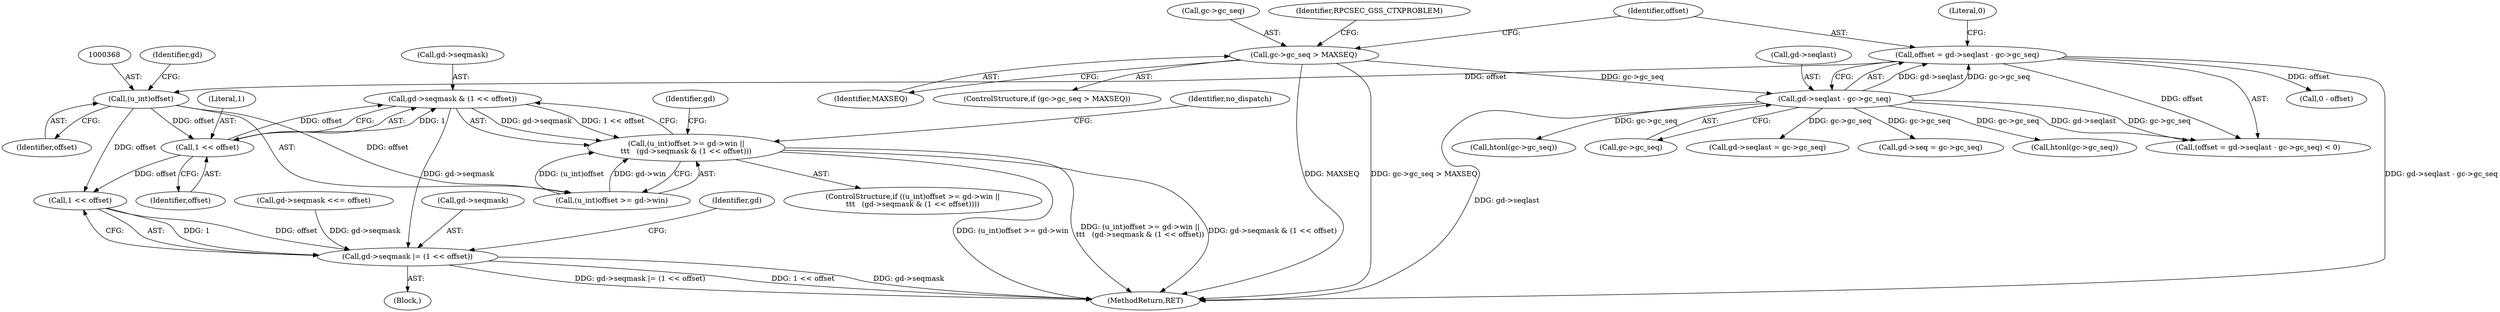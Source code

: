 digraph "0_krb5_5bb8a6b9c9eb8dd22bc9526751610aaa255ead9c@pointer" {
"1000373" [label="(Call,gd->seqmask & (1 << offset))"];
"1000377" [label="(Call,1 << offset)"];
"1000367" [label="(Call,(u_int)offset)"];
"1000332" [label="(Call,offset = gd->seqlast - gc->gc_seq)"];
"1000334" [label="(Call,gd->seqlast - gc->gc_seq)"];
"1000323" [label="(Call,gc->gc_seq > MAXSEQ)"];
"1000365" [label="(Call,(u_int)offset >= gd->win ||\n\t\t\t   (gd->seqmask & (1 << offset)))"];
"1000394" [label="(Call,gd->seqmask |= (1 << offset))"];
"1000327" [label="(Identifier,MAXSEQ)"];
"1000387" [label="(Call,gd->seq = gc->gc_seq)"];
"1000355" [label="(Call,gd->seqmask <<= offset)"];
"1000374" [label="(Call,gd->seqmask)"];
"1000321" [label="(Block,)"];
"1000334" [label="(Call,gd->seqlast - gc->gc_seq)"];
"1000335" [label="(Call,gd->seqlast)"];
"1000367" [label="(Call,(u_int)offset)"];
"1000331" [label="(Call,(offset = gd->seqlast - gc->gc_seq) < 0)"];
"1000371" [label="(Identifier,gd)"];
"1000398" [label="(Call,1 << offset)"];
"1000332" [label="(Call,offset = gd->seqlast - gc->gc_seq)"];
"1000373" [label="(Call,gd->seqmask & (1 << offset))"];
"1000545" [label="(Call,htonl(gc->gc_seq))"];
"1000323" [label="(Call,gc->gc_seq > MAXSEQ)"];
"1000324" [label="(Call,gc->gc_seq)"];
"1000364" [label="(ControlStructure,if ((u_int)offset >= gd->win ||\n\t\t\t   (gd->seqmask & (1 << offset))))"];
"1000341" [label="(Literal,0)"];
"1000632" [label="(MethodReturn,RET)"];
"1000573" [label="(Call,htonl(gc->gc_seq))"];
"1000377" [label="(Call,1 << offset)"];
"1000389" [label="(Identifier,gd)"];
"1000322" [label="(ControlStructure,if (gc->gc_seq > MAXSEQ))"];
"1000329" [label="(Identifier,RPCSEC_GSS_CTXPROBLEM)"];
"1000338" [label="(Call,gc->gc_seq)"];
"1000383" [label="(Identifier,no_dispatch)"];
"1000365" [label="(Call,(u_int)offset >= gd->win ||\n\t\t\t   (gd->seqmask & (1 << offset)))"];
"1000343" [label="(Call,gd->seqlast = gc->gc_seq)"];
"1000333" [label="(Identifier,offset)"];
"1000394" [label="(Call,gd->seqmask |= (1 << offset))"];
"1000395" [label="(Call,gd->seqmask)"];
"1000379" [label="(Identifier,offset)"];
"1000352" [label="(Call,0 - offset)"];
"1000378" [label="(Literal,1)"];
"1000403" [label="(Identifier,gd)"];
"1000366" [label="(Call,(u_int)offset >= gd->win)"];
"1000369" [label="(Identifier,offset)"];
"1000373" -> "1000365"  [label="AST: "];
"1000373" -> "1000377"  [label="CFG: "];
"1000374" -> "1000373"  [label="AST: "];
"1000377" -> "1000373"  [label="AST: "];
"1000365" -> "1000373"  [label="CFG: "];
"1000373" -> "1000365"  [label="DDG: gd->seqmask"];
"1000373" -> "1000365"  [label="DDG: 1 << offset"];
"1000377" -> "1000373"  [label="DDG: 1"];
"1000377" -> "1000373"  [label="DDG: offset"];
"1000373" -> "1000394"  [label="DDG: gd->seqmask"];
"1000377" -> "1000379"  [label="CFG: "];
"1000378" -> "1000377"  [label="AST: "];
"1000379" -> "1000377"  [label="AST: "];
"1000367" -> "1000377"  [label="DDG: offset"];
"1000377" -> "1000398"  [label="DDG: offset"];
"1000367" -> "1000366"  [label="AST: "];
"1000367" -> "1000369"  [label="CFG: "];
"1000368" -> "1000367"  [label="AST: "];
"1000369" -> "1000367"  [label="AST: "];
"1000371" -> "1000367"  [label="CFG: "];
"1000367" -> "1000366"  [label="DDG: offset"];
"1000332" -> "1000367"  [label="DDG: offset"];
"1000367" -> "1000398"  [label="DDG: offset"];
"1000332" -> "1000331"  [label="AST: "];
"1000332" -> "1000334"  [label="CFG: "];
"1000333" -> "1000332"  [label="AST: "];
"1000334" -> "1000332"  [label="AST: "];
"1000341" -> "1000332"  [label="CFG: "];
"1000332" -> "1000632"  [label="DDG: gd->seqlast - gc->gc_seq"];
"1000332" -> "1000331"  [label="DDG: offset"];
"1000334" -> "1000332"  [label="DDG: gd->seqlast"];
"1000334" -> "1000332"  [label="DDG: gc->gc_seq"];
"1000332" -> "1000352"  [label="DDG: offset"];
"1000334" -> "1000338"  [label="CFG: "];
"1000335" -> "1000334"  [label="AST: "];
"1000338" -> "1000334"  [label="AST: "];
"1000334" -> "1000632"  [label="DDG: gd->seqlast"];
"1000334" -> "1000331"  [label="DDG: gd->seqlast"];
"1000334" -> "1000331"  [label="DDG: gc->gc_seq"];
"1000323" -> "1000334"  [label="DDG: gc->gc_seq"];
"1000334" -> "1000343"  [label="DDG: gc->gc_seq"];
"1000334" -> "1000387"  [label="DDG: gc->gc_seq"];
"1000334" -> "1000545"  [label="DDG: gc->gc_seq"];
"1000334" -> "1000573"  [label="DDG: gc->gc_seq"];
"1000323" -> "1000322"  [label="AST: "];
"1000323" -> "1000327"  [label="CFG: "];
"1000324" -> "1000323"  [label="AST: "];
"1000327" -> "1000323"  [label="AST: "];
"1000329" -> "1000323"  [label="CFG: "];
"1000333" -> "1000323"  [label="CFG: "];
"1000323" -> "1000632"  [label="DDG: gc->gc_seq > MAXSEQ"];
"1000323" -> "1000632"  [label="DDG: MAXSEQ"];
"1000365" -> "1000364"  [label="AST: "];
"1000365" -> "1000366"  [label="CFG: "];
"1000366" -> "1000365"  [label="AST: "];
"1000383" -> "1000365"  [label="CFG: "];
"1000389" -> "1000365"  [label="CFG: "];
"1000365" -> "1000632"  [label="DDG: (u_int)offset >= gd->win ||\n\t\t\t   (gd->seqmask & (1 << offset))"];
"1000365" -> "1000632"  [label="DDG: gd->seqmask & (1 << offset)"];
"1000365" -> "1000632"  [label="DDG: (u_int)offset >= gd->win"];
"1000366" -> "1000365"  [label="DDG: (u_int)offset"];
"1000366" -> "1000365"  [label="DDG: gd->win"];
"1000394" -> "1000321"  [label="AST: "];
"1000394" -> "1000398"  [label="CFG: "];
"1000395" -> "1000394"  [label="AST: "];
"1000398" -> "1000394"  [label="AST: "];
"1000403" -> "1000394"  [label="CFG: "];
"1000394" -> "1000632"  [label="DDG: gd->seqmask |= (1 << offset)"];
"1000394" -> "1000632"  [label="DDG: 1 << offset"];
"1000394" -> "1000632"  [label="DDG: gd->seqmask"];
"1000355" -> "1000394"  [label="DDG: gd->seqmask"];
"1000398" -> "1000394"  [label="DDG: 1"];
"1000398" -> "1000394"  [label="DDG: offset"];
}
